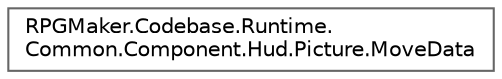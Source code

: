 digraph "クラス階層図"
{
 // LATEX_PDF_SIZE
  bgcolor="transparent";
  edge [fontname=Helvetica,fontsize=10,labelfontname=Helvetica,labelfontsize=10];
  node [fontname=Helvetica,fontsize=10,shape=box,height=0.2,width=0.4];
  rankdir="LR";
  Node0 [id="Node000000",label="RPGMaker.Codebase.Runtime.\lCommon.Component.Hud.Picture.MoveData",height=0.2,width=0.4,color="grey40", fillcolor="white", style="filled",URL="$d2/d4f/struct_r_p_g_maker_1_1_codebase_1_1_runtime_1_1_common_1_1_component_1_1_hud_1_1_picture_1_1_move_data.html",tooltip=" "];
}
